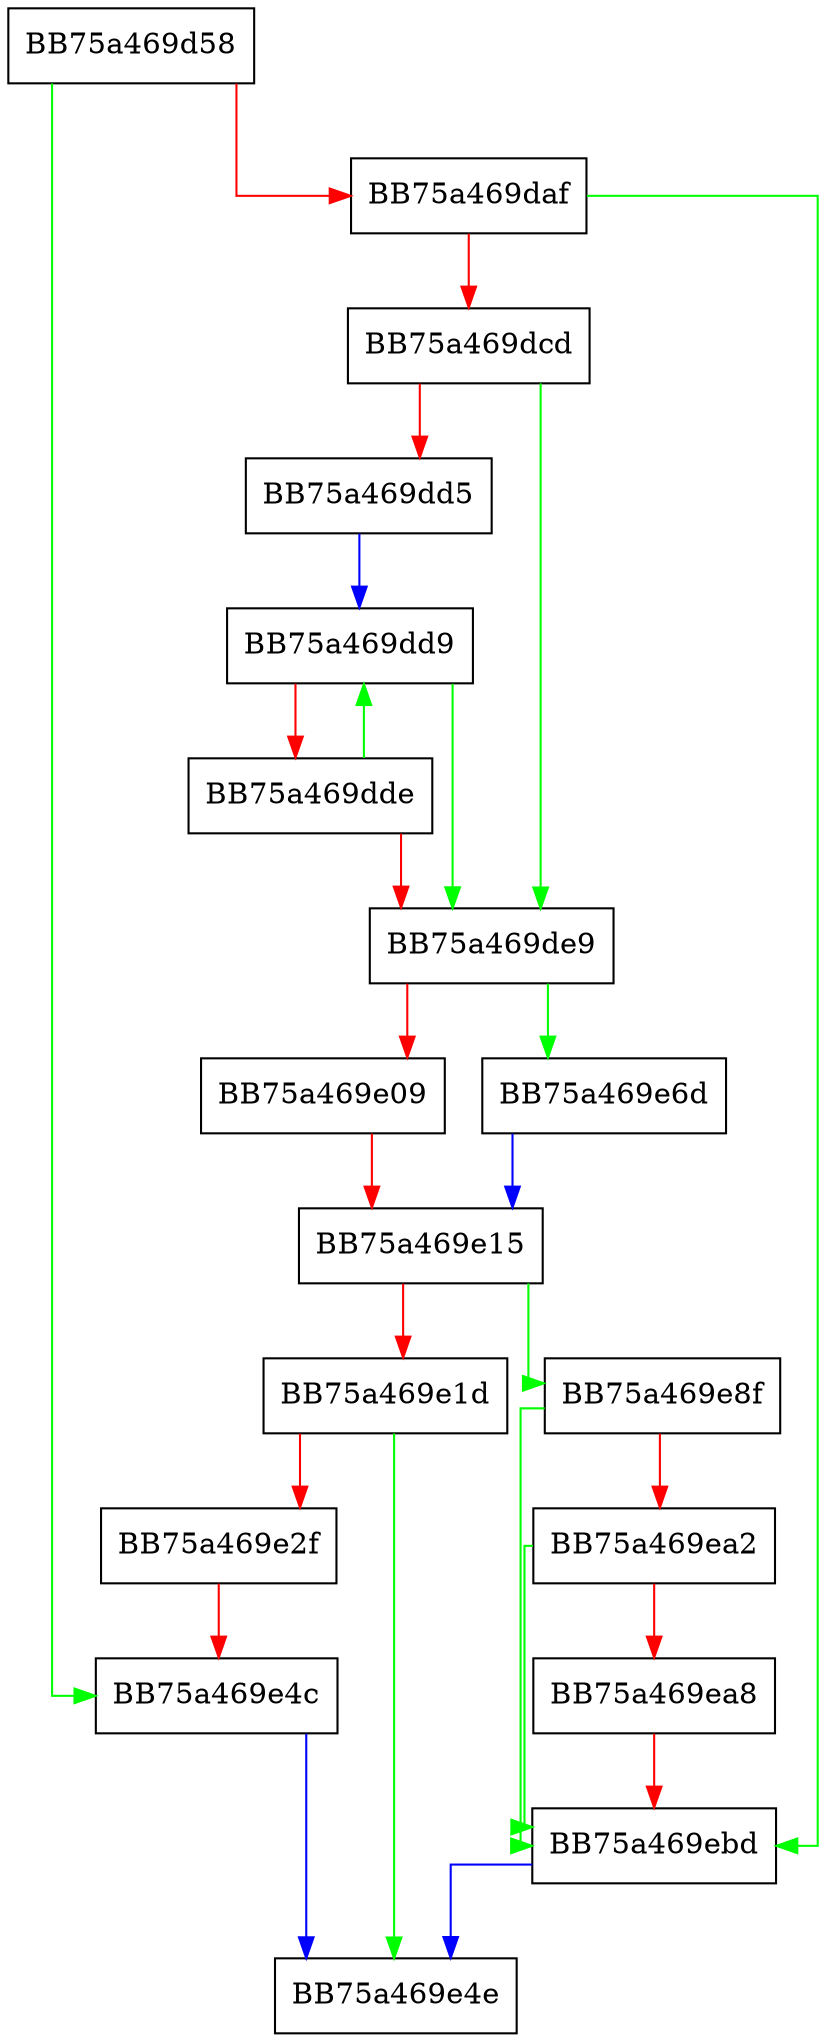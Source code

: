 digraph folder_DB_receiver {
  node [shape="box"];
  graph [splines=ortho];
  BB75a469d58 -> BB75a469e4c [color="green"];
  BB75a469d58 -> BB75a469daf [color="red"];
  BB75a469daf -> BB75a469ebd [color="green"];
  BB75a469daf -> BB75a469dcd [color="red"];
  BB75a469dcd -> BB75a469de9 [color="green"];
  BB75a469dcd -> BB75a469dd5 [color="red"];
  BB75a469dd5 -> BB75a469dd9 [color="blue"];
  BB75a469dd9 -> BB75a469de9 [color="green"];
  BB75a469dd9 -> BB75a469dde [color="red"];
  BB75a469dde -> BB75a469dd9 [color="green"];
  BB75a469dde -> BB75a469de9 [color="red"];
  BB75a469de9 -> BB75a469e6d [color="green"];
  BB75a469de9 -> BB75a469e09 [color="red"];
  BB75a469e09 -> BB75a469e15 [color="red"];
  BB75a469e15 -> BB75a469e8f [color="green"];
  BB75a469e15 -> BB75a469e1d [color="red"];
  BB75a469e1d -> BB75a469e4e [color="green"];
  BB75a469e1d -> BB75a469e2f [color="red"];
  BB75a469e2f -> BB75a469e4c [color="red"];
  BB75a469e4c -> BB75a469e4e [color="blue"];
  BB75a469e6d -> BB75a469e15 [color="blue"];
  BB75a469e8f -> BB75a469ebd [color="green"];
  BB75a469e8f -> BB75a469ea2 [color="red"];
  BB75a469ea2 -> BB75a469ebd [color="green"];
  BB75a469ea2 -> BB75a469ea8 [color="red"];
  BB75a469ea8 -> BB75a469ebd [color="red"];
  BB75a469ebd -> BB75a469e4e [color="blue"];
}